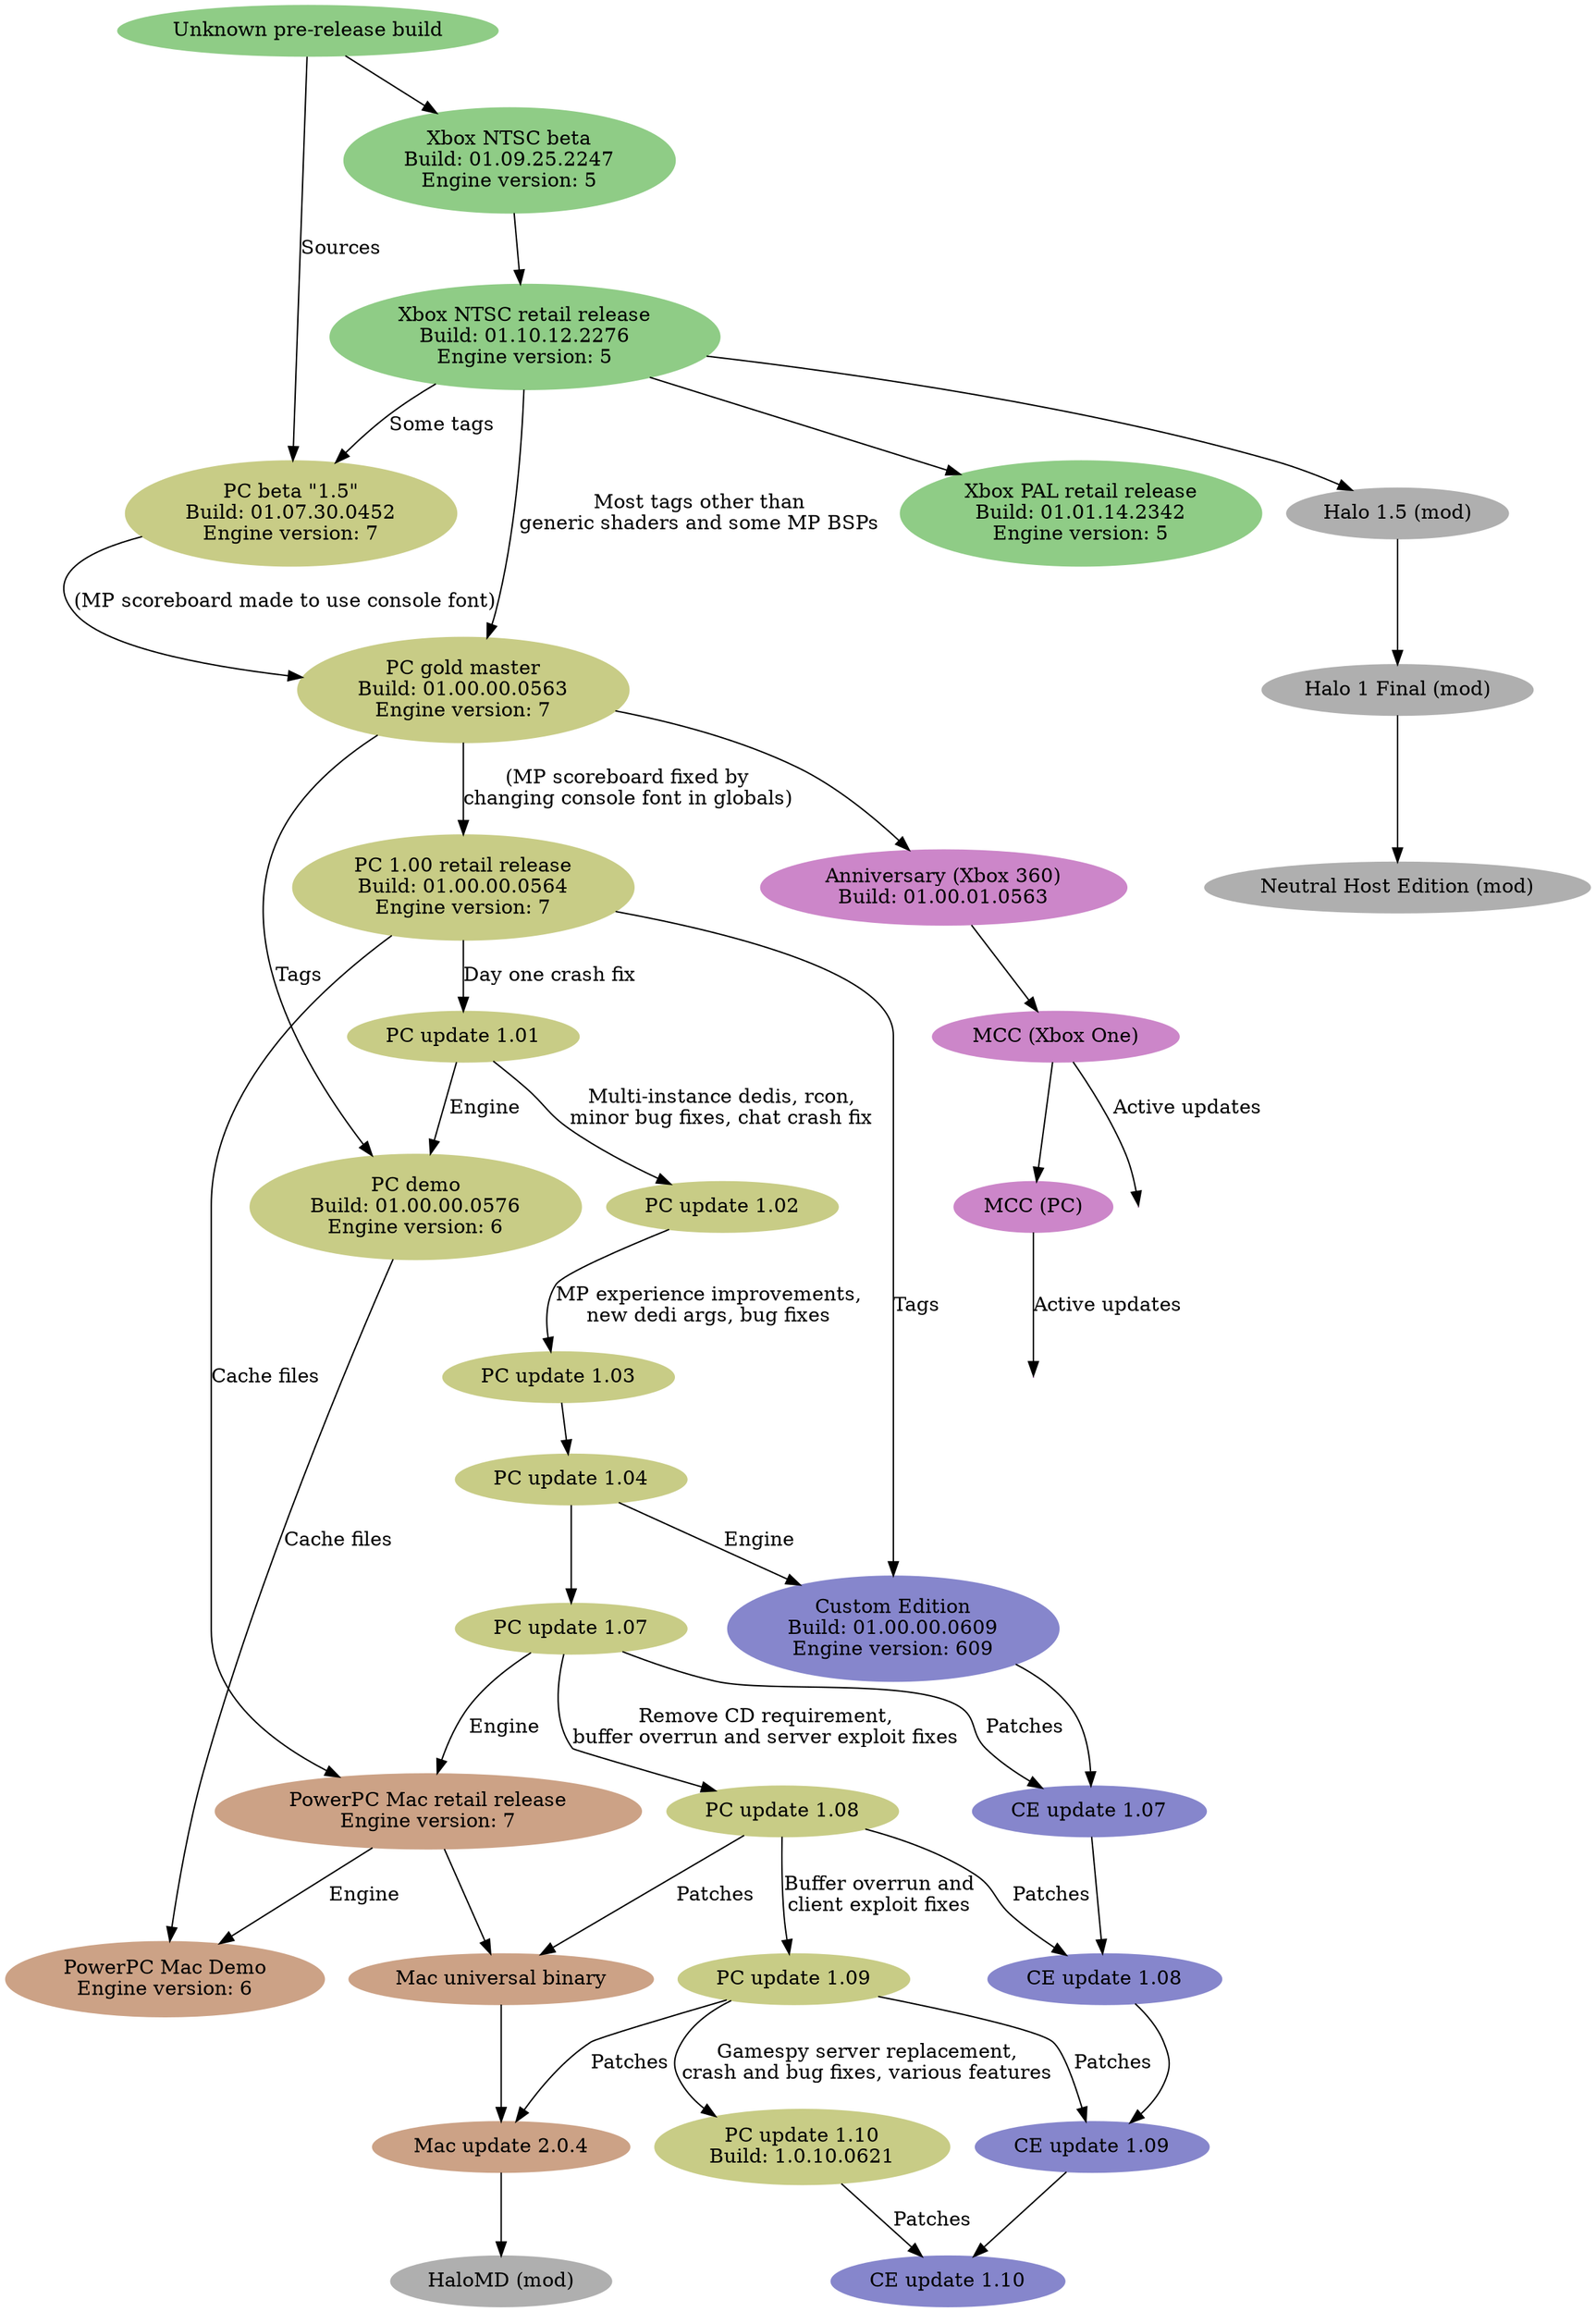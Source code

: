 digraph G {
  # xbox
  node [style=filled color="#8fcc86"]
  xbox_pre [label="Unknown pre-release build"]
  xbox_ntsc_beta [label="Xbox NTSC beta\nBuild: 01.09.25.2247\nEngine version: 5"]
  xbox_ntsc_retail [label="Xbox NTSC retail release\nBuild: 01.10.12.2276\nEngine version: 5"]
  xbox_pal_retail [label="Xbox PAL retail release\nBuild: 01.01.14.2342\nEngine version: 5"]

  # pc
  node [style=filled color="#c8cc86"];
  pc_beta [label="PC beta \"1.5\"\nBuild: 01.07.30.0452\nEngine version: 7"];
  pc_gold [label="PC gold master\nBuild: 01.00.00.0563\nEngine version: 7"];
  pc_100 [label="PC 1.00 retail release\nBuild: 01.00.00.0564\nEngine version: 7"];
  pc_101 [label="PC update 1.01"];
  pc_102 [label="PC update 1.02"];
  pc_103 [label="PC update 1.03"];
  pc_104 [label="PC update 1.04"];
  pc_107 [label="PC update 1.07"];
  pc_108 [label="PC update 1.08"];
  pc_109 [label="PC update 1.09"];
  pc_110 [label="PC update 1.10\nBuild: 1.0.10.0621"];
  pc_demo [label="PC demo\nBuild: 01.00.00.0576\nEngine version: 6"];

  # custom edition
  node [style=filled color="#8686cc"];
  ce_100 [label="Custom Edition\nBuild: 01.00.00.0609\nEngine version: 609"];
  ce_107 [label="CE update 1.07"];
  ce_108 [label="CE update 1.08"];
  ce_109 [label="CE update 1.09"];
  ce_110 [label="CE update 1.10"];

  # mac
  node [style=filled color="#cca286"];
  mac_retail [label="PowerPC Mac retail release\nEngine version: 7"];
  mac_universal [label="Mac universal binary"];
  mac_204 [label="Mac update 2.0.4"];
  mac_demo [label="PowerPC Mac Demo\nEngine version: 6"];

  # anniversary (invader uses cache v563)
  node [style=filled color="#cc86c9"];
  ann [label="Anniversary (Xbox 360)\nBuild: 01.00.01.0563"];
  mcc_xbone [label="MCC (Xbox One)"];
  mcc_pc [label="MCC (PC)"];
  mcc_pc_live [label="", fixedsize="false", width=0, height=0, shape=none];
  mcc_xbone_live [label="", fixedsize="false", width=0, height=0, shape=none];

  #mods
  node [style=filled color="#afafaf"];
  h15 [label="Halo 1.5 (mod)"];
  h1final [label="Halo 1 Final (mod)"];
  nhe [label="Neutral Host Edition (mod)"];
  halomd [label="HaloMD (mod)"];

  # xbox line
  xbox_pre -> xbox_ntsc_beta;
  xbox_ntsc_beta -> xbox_ntsc_retail;
  xbox_ntsc_retail -> xbox_pal_retail;

  # gearbox pc line
  xbox_pre -> pc_beta [label="Sources"];
  xbox_ntsc_retail -> pc_beta [label="Some tags"];
  pc_beta -> pc_gold [label="(MP scoreboard made to use console font)"];
  xbox_ntsc_retail -> pc_gold [label="Most tags other than\ngeneric shaders and some MP BSPs"];
  pc_gold -> pc_100 [label="(MP scoreboard fixed by\nchanging console font in globals)"];
  pc_100 -> pc_101 [label="Day one crash fix"];
  pc_101 -> pc_102 [label="Multi-instance dedis, rcon,\nminor bug fixes, chat crash fix"];
  pc_102 -> pc_103 [label="MP experience improvements,\nnew dedi args, bug fixes"];
  pc_103 -> pc_104;
  pc_104 -> pc_107;
  pc_107 -> pc_108 [label="Remove CD requirement,\nbuffer overrun and server exploit fixes"];
  pc_108 -> pc_109 [label="Buffer overrun and\nclient exploit fixes"];
  pc_109 -> pc_110 [label="Gamespy server replacement,\ncrash and bug fixes, various features"];
  pc_gold -> pc_demo [label="Tags"];
  pc_101 -> pc_demo [label="Engine"];

  # custom edition line
  pc_104 -> ce_100 [label="Engine"];
  pc_100 -> ce_100 [label="Tags"];
  ce_100 -> ce_107;
  pc_107 -> ce_107 [label="Patches"];
  ce_107 -> ce_108;
  pc_108 -> ce_108 [label="Patches"];
  ce_108 -> ce_109;
  pc_109 -> ce_109 [label="Patches"];
  ce_109 -> ce_110;
  pc_110 -> ce_110 [label="Patches"];

  # mac
  pc_demo -> mac_demo [label="Cache files"];
  pc_100 -> mac_retail [label="Cache files"];
  pc_107 -> mac_retail [label="Engine"];
  mac_retail -> mac_demo [label="Engine"];
  mac_retail -> mac_universal;
  pc_108 -> mac_universal [label="Patches"];
  mac_universal -> mac_204;
  pc_109 -> mac_204 [label="Patches"];

  # mods
  xbox_ntsc_retail -> h15;
  h15 -> h1final;
  h1final -> nhe;
  mac_204 -> halomd;

  # cea and mcc
  pc_gold -> ann;
  ann -> mcc_xbone;
  mcc_xbone -> mcc_pc;
  mcc_xbone -> mcc_xbone_live [label="Active updates"];
  mcc_pc -> mcc_pc_live [label="Active updates"];
}
